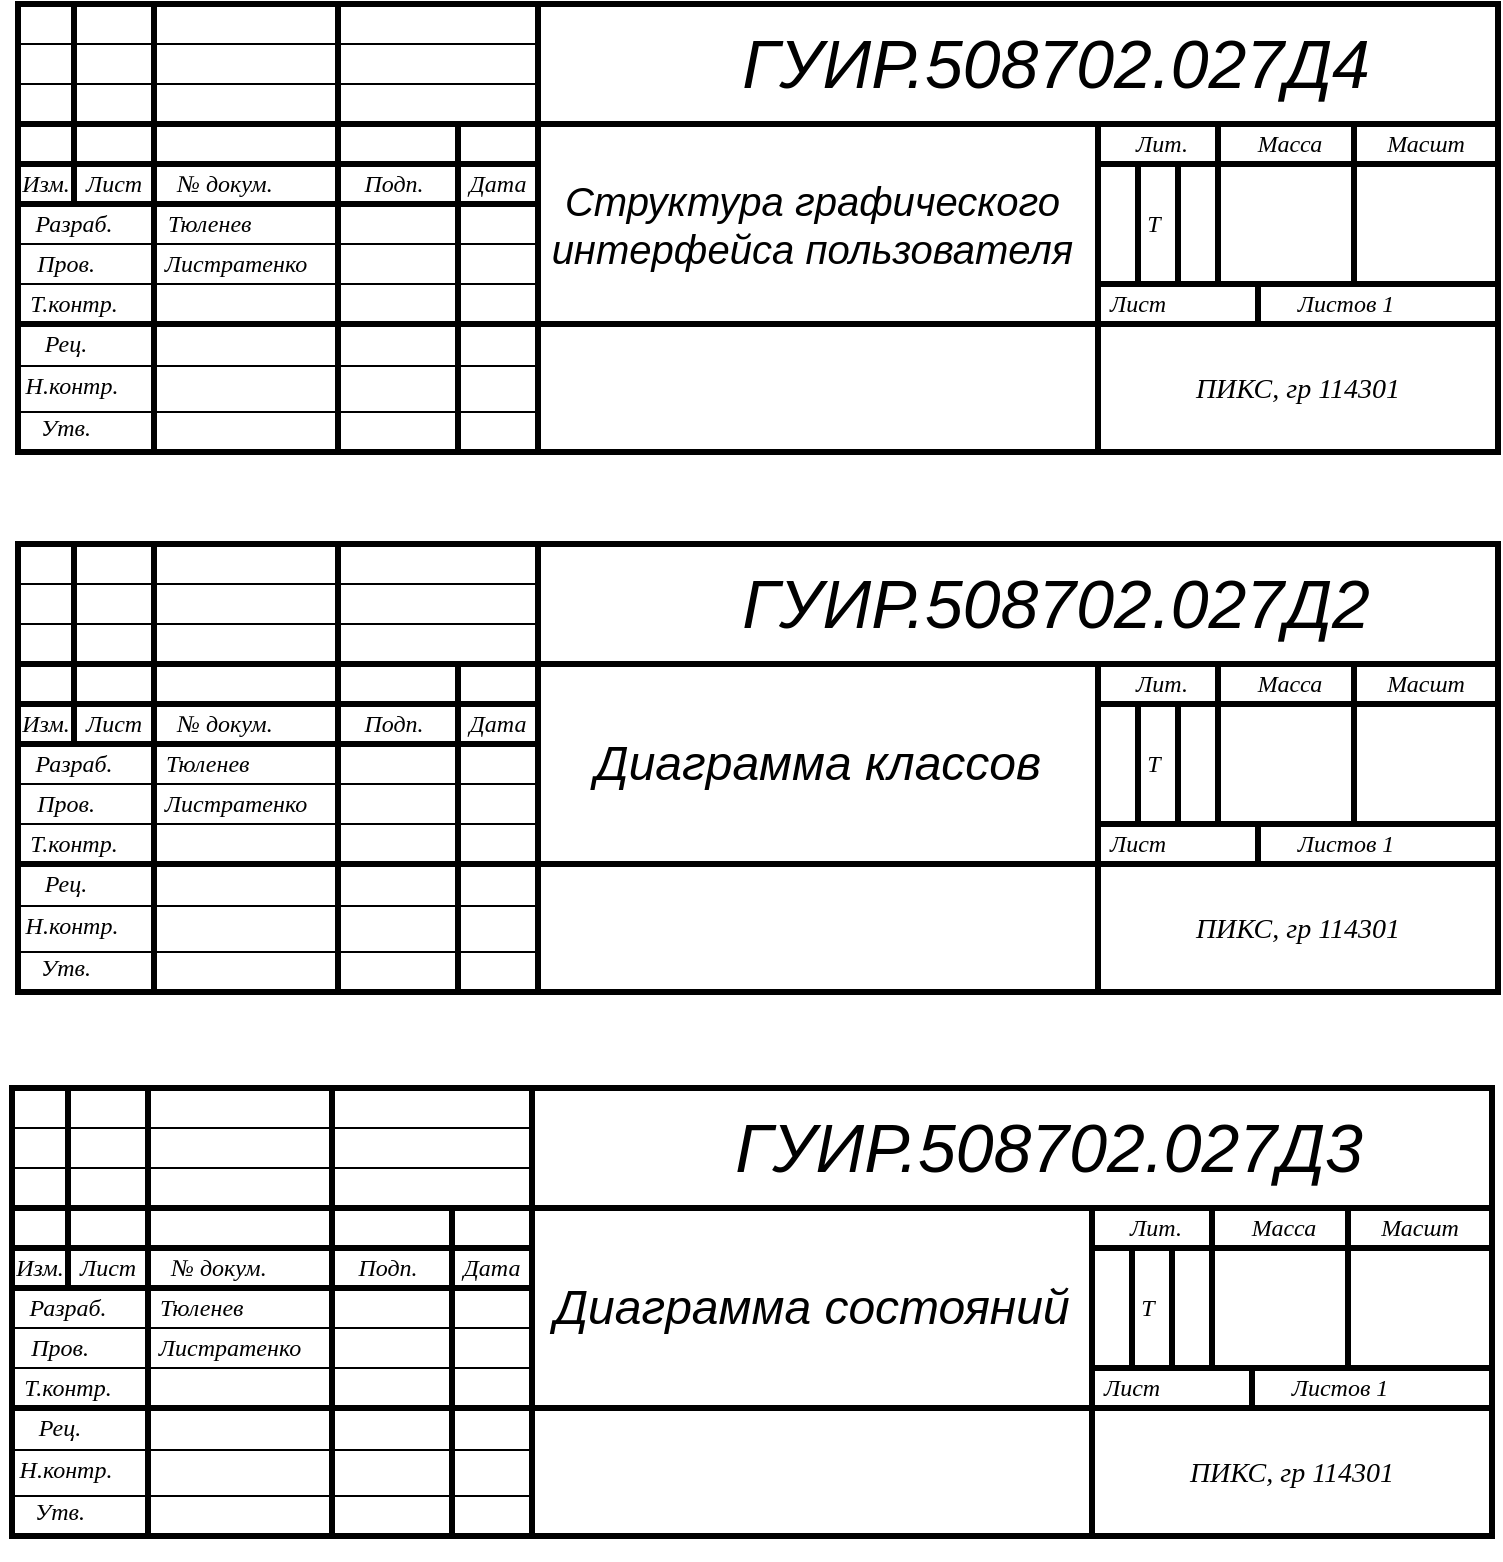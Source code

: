 <mxfile version="20.7.2" type="device"><diagram id="phf7QuYwJGFRxyb4K4Le" name="Страница 1"><mxGraphModel dx="794" dy="-739" grid="1" gridSize="10" guides="1" tooltips="1" connect="1" arrows="1" fold="1" page="1" pageScale="1" pageWidth="827" pageHeight="1169" math="0" shadow="0"><root><mxCell id="0"/><mxCell id="1" parent="0"/><mxCell id="B10R7wMYZM6yxplx04Jd-18" value="" style="rounded=0;whiteSpace=wrap;html=1;fillColor=none;strokeWidth=3;" parent="1" vertex="1"><mxGeometry x="45" y="1842" width="740" height="100" as="geometry"/></mxCell><mxCell id="B10R7wMYZM6yxplx04Jd-20" style="vsdxID=55;fillColor=none;gradientColor=none;shape=stencil(nZBJDoAgDEVP0z3SIzjcw0SURgSDON1eSBcOCxPd/d++tukHzCddjwqkmIJ3vVqpCRqwACnJauUpRAVYAuat86rzbrYN+7FOZFKDW9KGjecyIdKMFPvdVwwbsi/wC/oT/HT+AUdxftmSMRzStf9MJZY4USwP);strokeColor=#000000;strokeWidth=3;labelBackgroundColor=#ffffff;rounded=0;html=1;whiteSpace=wrap;" parent="1" vertex="1"><mxGeometry x="45" y="1782" width="740" height="224" as="geometry"/></mxCell><mxCell id="B10R7wMYZM6yxplx04Jd-10" value="&lt;div style=&quot;&quot;&gt;&lt;i style=&quot;background-color: initial; border-color: var(--border-color); font-family: &amp;quot;GOST2304 Type A&amp;quot;;&quot;&gt;&lt;span style=&quot;white-space: pre;&quot;&gt;&#9;&lt;/span&gt;&lt;span style=&quot;white-space: pre;&quot;&gt;&#9;&lt;/span&gt;&lt;span style=&quot;white-space: pre;&quot;&gt;&#9;&lt;/span&gt;Тюленев&lt;/i&gt;&lt;/div&gt;" style="rounded=0;whiteSpace=wrap;html=1;fillColor=none;strokeWidth=1;align=left;" parent="1" vertex="1"><mxGeometry x="45" y="1882" width="260" height="20" as="geometry"/></mxCell><mxCell id="B10R7wMYZM6yxplx04Jd-65" value="" style="rounded=0;whiteSpace=wrap;html=1;fillColor=none;strokeWidth=3;" parent="1" vertex="1"><mxGeometry x="48" y="1570" width="740" height="100" as="geometry"/></mxCell><mxCell id="B10R7wMYZM6yxplx04Jd-67" style="vsdxID=55;fillColor=none;gradientColor=none;shape=stencil(nZBJDoAgDEVP0z3SIzjcw0SURgSDON1eSBcOCxPd/d++tukHzCddjwqkmIJ3vVqpCRqwACnJauUpRAVYAuat86rzbrYN+7FOZFKDW9KGjecyIdKMFPvdVwwbsi/wC/oT/HT+AUdxftmSMRzStf9MJZY4USwP);strokeColor=#000000;strokeWidth=3;labelBackgroundColor=#ffffff;rounded=0;html=1;whiteSpace=wrap;" parent="1" vertex="1"><mxGeometry x="48" y="1510" width="740" height="224" as="geometry"/></mxCell><mxCell id="B10R7wMYZM6yxplx04Jd-57" value="&lt;font face=&quot;GOST2304 Type A&quot;&gt;&lt;i&gt;&lt;span style=&quot;white-space: pre;&quot;&gt;&#9;&lt;/span&gt;&lt;span style=&quot;white-space: pre;&quot;&gt;&#9;&lt;/span&gt;&lt;span style=&quot;white-space: pre;&quot;&gt;&#9;&lt;/span&gt;Тюленев&lt;/i&gt;&lt;/font&gt;" style="rounded=0;whiteSpace=wrap;html=1;fillColor=none;strokeWidth=1;align=left;" parent="1" vertex="1"><mxGeometry x="48" y="1610" width="260" height="20" as="geometry"/></mxCell><mxCell id="B10R7wMYZM6yxplx04Jd-112" value="" style="rounded=0;whiteSpace=wrap;html=1;fillColor=none;strokeWidth=3;" parent="1" vertex="1"><mxGeometry x="48" y="1300" width="740" height="100" as="geometry"/></mxCell><mxCell id="B10R7wMYZM6yxplx04Jd-114" style="vsdxID=55;fillColor=none;gradientColor=none;shape=stencil(nZBJDoAgDEVP0z3SIzjcw0SURgSDON1eSBcOCxPd/d++tukHzCddjwqkmIJ3vVqpCRqwACnJauUpRAVYAuat86rzbrYN+7FOZFKDW9KGjecyIdKMFPvdVwwbsi/wC/oT/HT+AUdxftmSMRzStf9MJZY4USwP);strokeColor=#000000;strokeWidth=3;labelBackgroundColor=#ffffff;rounded=0;html=1;whiteSpace=wrap;" parent="1" vertex="1"><mxGeometry x="48" y="1240" width="740" height="224" as="geometry"/></mxCell><mxCell id="B10R7wMYZM6yxplx04Jd-104" value="&lt;div style=&quot;&quot;&gt;&lt;i style=&quot;font-family: &amp;quot;GOST2304 Type A&amp;quot;; background-color: initial;&quot;&gt;&lt;span style=&quot;white-space: pre;&quot;&gt;&#9;&lt;/span&gt;&lt;span style=&quot;white-space: pre;&quot;&gt;&#9;&lt;/span&gt;&lt;span style=&quot;white-space: pre;&quot;&gt;&#9;&lt;/span&gt;Тюленев&lt;/i&gt;&lt;/div&gt;" style="rounded=0;whiteSpace=wrap;html=1;fillColor=none;strokeWidth=1;align=left;" parent="1" vertex="1"><mxGeometry x="49" y="1340" width="260" height="20" as="geometry"/></mxCell><mxCell id="B10R7wMYZM6yxplx04Jd-1" value="" style="rounded=0;whiteSpace=wrap;html=1;fillColor=none;strokeWidth=3;" parent="1" vertex="1"><mxGeometry x="605" y="1862" width="20" height="60" as="geometry"/></mxCell><mxCell id="B10R7wMYZM6yxplx04Jd-2" value="" style="rounded=0;whiteSpace=wrap;html=1;fillColor=none;strokeWidth=3;" parent="1" vertex="1"><mxGeometry x="713" y="1842" width="72" height="80" as="geometry"/></mxCell><mxCell id="B10R7wMYZM6yxplx04Jd-3" value="" style="rounded=0;whiteSpace=wrap;html=1;fillColor=none;strokeWidth=3;" parent="1" vertex="1"><mxGeometry x="585" y="1842" width="200" height="100" as="geometry"/></mxCell><mxCell id="B10R7wMYZM6yxplx04Jd-4" value="" style="rounded=0;whiteSpace=wrap;html=1;fillColor=none;strokeWidth=3;" parent="1" vertex="1"><mxGeometry x="645" y="1842" width="68" height="80" as="geometry"/></mxCell><mxCell id="B10R7wMYZM6yxplx04Jd-5" value="" style="rounded=0;whiteSpace=wrap;html=1;fillColor=none;strokeWidth=3;" parent="1" vertex="1"><mxGeometry x="585" y="1842" width="60" height="80" as="geometry"/></mxCell><mxCell id="B10R7wMYZM6yxplx04Jd-6" value="" style="rounded=0;whiteSpace=wrap;html=1;fillColor=none;strokeWidth=3;" parent="1" vertex="1"><mxGeometry x="585" y="1842" width="200" height="20" as="geometry"/></mxCell><mxCell id="B10R7wMYZM6yxplx04Jd-7" value="" style="rounded=0;whiteSpace=wrap;html=1;fillColor=none;strokeWidth=1;" parent="1" vertex="1"><mxGeometry x="45" y="1963" width="260" height="23" as="geometry"/></mxCell><mxCell id="B10R7wMYZM6yxplx04Jd-8" value="" style="rounded=0;whiteSpace=wrap;html=1;fillColor=none;strokeWidth=1;" parent="1" vertex="1"><mxGeometry x="45" y="1942" width="260" height="21" as="geometry"/></mxCell><mxCell id="B10R7wMYZM6yxplx04Jd-9" value="&lt;font face=&quot;GOST2304 Type A&quot;&gt;&lt;i&gt;Листратенко&amp;nbsp; &amp;nbsp; &amp;nbsp; &amp;nbsp; &amp;nbsp; &amp;nbsp; &amp;nbsp;&amp;nbsp;&lt;/i&gt;&lt;/font&gt;" style="rounded=0;whiteSpace=wrap;html=1;fillColor=none;strokeWidth=1;" parent="1" vertex="1"><mxGeometry x="45" y="1902" width="260" height="20" as="geometry"/></mxCell><mxCell id="B10R7wMYZM6yxplx04Jd-11" value="" style="rounded=0;whiteSpace=wrap;html=1;fillColor=none;strokeWidth=3;" parent="1" vertex="1"><mxGeometry x="205" y="1782" width="100" height="100" as="geometry"/></mxCell><mxCell id="B10R7wMYZM6yxplx04Jd-12" value="" style="rounded=0;whiteSpace=wrap;html=1;fillColor=none;strokeWidth=3;" parent="1" vertex="1"><mxGeometry x="205" y="1842" width="60" height="164" as="geometry"/></mxCell><mxCell id="B10R7wMYZM6yxplx04Jd-13" value="" style="rounded=0;whiteSpace=wrap;html=1;fillColor=none;strokeWidth=3;" parent="1" vertex="1"><mxGeometry x="45" y="1782" width="68" height="100" as="geometry"/></mxCell><mxCell id="B10R7wMYZM6yxplx04Jd-14" value="" style="rounded=0;whiteSpace=wrap;html=1;fillColor=none;strokeWidth=3;" parent="1" vertex="1"><mxGeometry x="45" y="1862" width="260" height="20" as="geometry"/></mxCell><mxCell id="B10R7wMYZM6yxplx04Jd-15" value="" style="rounded=0;whiteSpace=wrap;html=1;fillColor=none;strokeWidth=3;" parent="1" vertex="1"><mxGeometry x="113" y="1782" width="92" height="100" as="geometry"/></mxCell><mxCell id="B10R7wMYZM6yxplx04Jd-16" value="" style="rounded=0;whiteSpace=wrap;html=1;fillColor=none;strokeWidth=3;" parent="1" vertex="1"><mxGeometry x="45" y="1842" width="68" height="164" as="geometry"/></mxCell><mxCell id="B10R7wMYZM6yxplx04Jd-17" value="" style="rounded=0;whiteSpace=wrap;html=1;fillColor=none;strokeWidth=3;" parent="1" vertex="1"><mxGeometry x="45" y="1782" width="28" height="100" as="geometry"/></mxCell><mxCell id="B10R7wMYZM6yxplx04Jd-19" value="&lt;font size=&quot;1&quot; style=&quot;&quot;&gt;&lt;i style=&quot;font-size: 24px;&quot;&gt;Диаграмма состояний&lt;/i&gt;&lt;/font&gt;" style="rounded=0;whiteSpace=wrap;html=1;fillColor=none;strokeWidth=3;" parent="1" vertex="1"><mxGeometry x="305" y="1842" width="280" height="100" as="geometry"/></mxCell><mxCell id="B10R7wMYZM6yxplx04Jd-21" value="&lt;font face=&quot;GOST2304 Type A&quot;&gt;Утв.&lt;/font&gt;" style="text;html=1;strokeColor=none;fillColor=none;align=center;verticalAlign=middle;whiteSpace=wrap;rounded=0;fontStyle=2;fontFamily=Verdana;" parent="1" vertex="1"><mxGeometry x="49" y="1970" width="40" height="48" as="geometry"/></mxCell><mxCell id="B10R7wMYZM6yxplx04Jd-22" value="&lt;font face=&quot;GOST2304 Type A&quot;&gt;Н.контр.&lt;/font&gt;" style="text;html=1;strokeColor=none;fillColor=none;align=center;verticalAlign=middle;whiteSpace=wrap;rounded=0;fontFamily=Verdana;fontStyle=2" parent="1" vertex="1"><mxGeometry x="52" y="1963" width="40" height="20" as="geometry"/></mxCell><mxCell id="B10R7wMYZM6yxplx04Jd-23" value="&lt;font face=&quot;GOST2304 Type A&quot;&gt;Пров.&lt;/font&gt;" style="text;html=1;strokeColor=none;fillColor=none;align=center;verticalAlign=middle;whiteSpace=wrap;rounded=0;fontFamily=Verdana;fontStyle=2" parent="1" vertex="1"><mxGeometry x="49" y="1902" width="40" height="20" as="geometry"/></mxCell><mxCell id="B10R7wMYZM6yxplx04Jd-24" value="&lt;font face=&quot;GOST2304 Type A&quot;&gt;Разраб.&lt;/font&gt;" style="text;html=1;strokeColor=none;fillColor=none;align=center;verticalAlign=middle;whiteSpace=wrap;rounded=0;fontFamily=Verdana;fontStyle=2" parent="1" vertex="1"><mxGeometry x="53" y="1882" width="40" height="20" as="geometry"/></mxCell><mxCell id="B10R7wMYZM6yxplx04Jd-25" value="&lt;font face=&quot;GOST2304 Type A&quot;&gt;Т.контр.&lt;/font&gt;" style="text;html=1;strokeColor=none;fillColor=none;align=center;verticalAlign=middle;whiteSpace=wrap;rounded=0;fontFamily=Verdana;fontStyle=2" parent="1" vertex="1"><mxGeometry x="53" y="1922" width="40" height="20" as="geometry"/></mxCell><mxCell id="B10R7wMYZM6yxplx04Jd-26" value="&lt;font face=&quot;GOST2304 Type A&quot;&gt;Подп.&lt;/font&gt;" style="text;html=1;strokeColor=none;fillColor=none;align=center;verticalAlign=middle;whiteSpace=wrap;rounded=0;fontFamily=Verdana;fontStyle=2" parent="1" vertex="1"><mxGeometry x="213" y="1862" width="40" height="20" as="geometry"/></mxCell><mxCell id="B10R7wMYZM6yxplx04Jd-27" value="&lt;font face=&quot;GOST2304 Type A&quot;&gt;Дата&lt;/font&gt;" style="text;html=1;strokeColor=none;fillColor=none;align=center;verticalAlign=middle;whiteSpace=wrap;rounded=0;fontFamily=Verdana;fontStyle=2" parent="1" vertex="1"><mxGeometry x="265" y="1862" width="40" height="20" as="geometry"/></mxCell><mxCell id="B10R7wMYZM6yxplx04Jd-28" value="&lt;font face=&quot;GOST2304 Type A&quot;&gt;Лит.&lt;/font&gt;" style="text;html=1;strokeColor=none;fillColor=none;align=center;verticalAlign=middle;whiteSpace=wrap;rounded=0;fontFamily=Verdana;fontStyle=2" parent="1" vertex="1"><mxGeometry x="597" y="1842" width="40" height="20" as="geometry"/></mxCell><mxCell id="B10R7wMYZM6yxplx04Jd-29" value="&lt;font face=&quot;GOST2304 Type A&quot;&gt;Масса&lt;/font&gt;" style="text;html=1;strokeColor=none;fillColor=none;align=center;verticalAlign=middle;whiteSpace=wrap;rounded=0;fontFamily=Verdana;fontStyle=2" parent="1" vertex="1"><mxGeometry x="661" y="1842" width="40" height="20" as="geometry"/></mxCell><mxCell id="B10R7wMYZM6yxplx04Jd-30" value="&lt;font face=&quot;GOST2304 Type A&quot;&gt;Масшт&lt;/font&gt;" style="text;html=1;strokeColor=none;fillColor=none;align=center;verticalAlign=middle;whiteSpace=wrap;rounded=0;fontFamily=Verdana;fontStyle=2" parent="1" vertex="1"><mxGeometry x="729" y="1842" width="40" height="20" as="geometry"/></mxCell><mxCell id="B10R7wMYZM6yxplx04Jd-31" value="&lt;font face=&quot;Helvetica&quot; style=&quot;font-size: 34px;&quot;&gt;ГУИР.508702.027Д3&lt;/font&gt;" style="text;html=1;strokeColor=none;fillColor=none;align=center;verticalAlign=middle;whiteSpace=wrap;rounded=0;fontFamily=Verdana;fontStyle=2" parent="1" vertex="1"><mxGeometry x="500" y="1802" width="127" height="20" as="geometry"/></mxCell><mxCell id="B10R7wMYZM6yxplx04Jd-32" style="edgeStyle=orthogonalEdgeStyle;rounded=0;orthogonalLoop=1;jettySize=auto;html=1;exitX=0.5;exitY=1;exitDx=0;exitDy=0;" parent="1" source="B10R7wMYZM6yxplx04Jd-19" target="B10R7wMYZM6yxplx04Jd-19" edge="1"><mxGeometry relative="1" as="geometry"/></mxCell><mxCell id="B10R7wMYZM6yxplx04Jd-33" value="&lt;font face=&quot;GOST2304 Type A&quot;&gt;Рец.&lt;/font&gt;" style="text;html=1;strokeColor=none;fillColor=none;align=center;verticalAlign=middle;whiteSpace=wrap;rounded=0;fontFamily=Verdana;fontStyle=2" parent="1" vertex="1"><mxGeometry x="49" y="1942" width="40" height="20" as="geometry"/></mxCell><mxCell id="B10R7wMYZM6yxplx04Jd-34" value="&lt;font face=&quot;GOST2304 Type A&quot;&gt;Изм.&lt;/font&gt;" style="text;html=1;strokeColor=none;fillColor=none;align=center;verticalAlign=middle;whiteSpace=wrap;rounded=0;fontFamily=Verdana;fontStyle=2" parent="1" vertex="1"><mxGeometry x="39" y="1862" width="40" height="20" as="geometry"/></mxCell><mxCell id="B10R7wMYZM6yxplx04Jd-35" value="&lt;font face=&quot;GOST2304 Type A&quot;&gt;Лист&lt;/font&gt;" style="text;html=1;strokeColor=none;fillColor=none;align=center;verticalAlign=middle;whiteSpace=wrap;rounded=0;fontFamily=Verdana;fontStyle=2" parent="1" vertex="1"><mxGeometry x="73" y="1862" width="40" height="20" as="geometry"/></mxCell><mxCell id="B10R7wMYZM6yxplx04Jd-36" value="&lt;font face=&quot;GOST2304 Type A&quot;&gt;№ докум.&lt;/font&gt;" style="text;html=1;strokeColor=none;fillColor=none;align=center;verticalAlign=middle;whiteSpace=wrap;rounded=0;fontFamily=Verdana;fontStyle=2" parent="1" vertex="1"><mxGeometry x="113" y="1862" width="71" height="20" as="geometry"/></mxCell><mxCell id="B10R7wMYZM6yxplx04Jd-37" value="&lt;font face=&quot;GOST2304 Type A&quot;&gt;Т&lt;/font&gt;" style="text;html=1;strokeColor=none;fillColor=none;align=center;verticalAlign=middle;whiteSpace=wrap;rounded=0;fontFamily=Verdana;fontStyle=2" parent="1" vertex="1"><mxGeometry x="593" y="1882" width="40" height="20" as="geometry"/></mxCell><mxCell id="B10R7wMYZM6yxplx04Jd-38" value="&lt;i&gt;&lt;font style=&quot;font-size: 14px&quot;&gt;&lt;font face=&quot;GOST2304 Type A&quot;&gt;ПИКС, гр 114301&lt;/font&gt;&lt;br&gt;&lt;/font&gt;&lt;/i&gt;" style="rounded=0;whiteSpace=wrap;html=1;fillColor=none;strokeWidth=3;" parent="1" vertex="1"><mxGeometry x="585" y="1942" width="200" height="64" as="geometry"/></mxCell><mxCell id="B10R7wMYZM6yxplx04Jd-39" value="" style="rounded=0;whiteSpace=wrap;html=1;fillColor=none;strokeWidth=3;" parent="1" vertex="1"><mxGeometry x="305" y="1942" width="280" height="64" as="geometry"/></mxCell><mxCell id="B10R7wMYZM6yxplx04Jd-40" value="" style="rounded=0;whiteSpace=wrap;html=1;fillColor=none;strokeWidth=3;" parent="1" vertex="1"><mxGeometry x="665" y="1922" width="120" height="20" as="geometry"/></mxCell><mxCell id="B10R7wMYZM6yxplx04Jd-41" value="" style="rounded=0;whiteSpace=wrap;html=1;fillColor=none;strokeWidth=3;" parent="1" vertex="1"><mxGeometry x="585" y="1862" width="20" height="60" as="geometry"/></mxCell><mxCell id="B10R7wMYZM6yxplx04Jd-42" value="" style="rounded=0;whiteSpace=wrap;html=1;fillColor=none;strokeWidth=3;" parent="1" vertex="1"><mxGeometry x="625" y="1862" width="20" height="60" as="geometry"/></mxCell><mxCell id="B10R7wMYZM6yxplx04Jd-43" value="" style="rounded=0;whiteSpace=wrap;html=1;fillColor=none;strokeWidth=3;" parent="1" vertex="1"><mxGeometry x="45" y="1842" width="260" height="20" as="geometry"/></mxCell><mxCell id="B10R7wMYZM6yxplx04Jd-44" value="" style="rounded=0;whiteSpace=wrap;html=1;fillColor=none;strokeWidth=1;" parent="1" vertex="1"><mxGeometry x="45" y="1822" width="260" height="20" as="geometry"/></mxCell><mxCell id="B10R7wMYZM6yxplx04Jd-45" value="" style="rounded=0;whiteSpace=wrap;html=1;fillColor=none;strokeWidth=1;" parent="1" vertex="1"><mxGeometry x="45" y="1802" width="260" height="20" as="geometry"/></mxCell><mxCell id="B10R7wMYZM6yxplx04Jd-46" value="&lt;font face=&quot;GOST2304 Type A&quot;&gt;Лист&lt;/font&gt;" style="text;html=1;strokeColor=none;fillColor=none;align=center;verticalAlign=middle;whiteSpace=wrap;rounded=0;fontFamily=Verdana;fontStyle=2" parent="1" vertex="1"><mxGeometry x="585" y="1922" width="40" height="20" as="geometry"/></mxCell><mxCell id="B10R7wMYZM6yxplx04Jd-47" value="&lt;font face=&quot;GOST2304 Type A&quot;&gt;Листов 1&lt;/font&gt;" style="text;html=1;strokeColor=none;fillColor=none;align=center;verticalAlign=middle;whiteSpace=wrap;rounded=0;fontFamily=Verdana;fontStyle=2" parent="1" vertex="1"><mxGeometry x="669" y="1922" width="80" height="20" as="geometry"/></mxCell><mxCell id="B10R7wMYZM6yxplx04Jd-48" value="" style="rounded=0;whiteSpace=wrap;html=1;fillColor=none;strokeWidth=3;" parent="1" vertex="1"><mxGeometry x="608" y="1590" width="20" height="60" as="geometry"/></mxCell><mxCell id="B10R7wMYZM6yxplx04Jd-49" value="" style="rounded=0;whiteSpace=wrap;html=1;fillColor=none;strokeWidth=3;" parent="1" vertex="1"><mxGeometry x="716" y="1570" width="72" height="80" as="geometry"/></mxCell><mxCell id="B10R7wMYZM6yxplx04Jd-50" value="" style="rounded=0;whiteSpace=wrap;html=1;fillColor=none;strokeWidth=3;" parent="1" vertex="1"><mxGeometry x="588" y="1570" width="200" height="100" as="geometry"/></mxCell><mxCell id="B10R7wMYZM6yxplx04Jd-51" value="" style="rounded=0;whiteSpace=wrap;html=1;fillColor=none;strokeWidth=3;" parent="1" vertex="1"><mxGeometry x="648" y="1570" width="68" height="80" as="geometry"/></mxCell><mxCell id="B10R7wMYZM6yxplx04Jd-52" value="" style="rounded=0;whiteSpace=wrap;html=1;fillColor=none;strokeWidth=3;" parent="1" vertex="1"><mxGeometry x="588" y="1570" width="60" height="80" as="geometry"/></mxCell><mxCell id="B10R7wMYZM6yxplx04Jd-53" value="" style="rounded=0;whiteSpace=wrap;html=1;fillColor=none;strokeWidth=3;" parent="1" vertex="1"><mxGeometry x="588" y="1570" width="200" height="20" as="geometry"/></mxCell><mxCell id="B10R7wMYZM6yxplx04Jd-54" value="" style="rounded=0;whiteSpace=wrap;html=1;fillColor=none;strokeWidth=1;" parent="1" vertex="1"><mxGeometry x="48" y="1691" width="260" height="23" as="geometry"/></mxCell><mxCell id="B10R7wMYZM6yxplx04Jd-55" value="" style="rounded=0;whiteSpace=wrap;html=1;fillColor=none;strokeWidth=1;" parent="1" vertex="1"><mxGeometry x="48" y="1670" width="260" height="21" as="geometry"/></mxCell><mxCell id="B10R7wMYZM6yxplx04Jd-56" value="&lt;font face=&quot;GOST2304 Type A&quot;&gt;&lt;i&gt;Листратенко&amp;nbsp; &amp;nbsp; &amp;nbsp; &amp;nbsp; &amp;nbsp; &amp;nbsp; &amp;nbsp;&amp;nbsp;&lt;/i&gt;&lt;/font&gt;" style="rounded=0;whiteSpace=wrap;html=1;fillColor=none;strokeWidth=1;" parent="1" vertex="1"><mxGeometry x="48" y="1630" width="260" height="20" as="geometry"/></mxCell><mxCell id="B10R7wMYZM6yxplx04Jd-58" value="" style="rounded=0;whiteSpace=wrap;html=1;fillColor=none;strokeWidth=3;" parent="1" vertex="1"><mxGeometry x="208" y="1510" width="100" height="100" as="geometry"/></mxCell><mxCell id="B10R7wMYZM6yxplx04Jd-59" value="" style="rounded=0;whiteSpace=wrap;html=1;fillColor=none;strokeWidth=3;" parent="1" vertex="1"><mxGeometry x="208" y="1570" width="60" height="164" as="geometry"/></mxCell><mxCell id="B10R7wMYZM6yxplx04Jd-60" value="" style="rounded=0;whiteSpace=wrap;html=1;fillColor=none;strokeWidth=3;" parent="1" vertex="1"><mxGeometry x="48" y="1510" width="68" height="100" as="geometry"/></mxCell><mxCell id="B10R7wMYZM6yxplx04Jd-61" value="" style="rounded=0;whiteSpace=wrap;html=1;fillColor=none;strokeWidth=3;" parent="1" vertex="1"><mxGeometry x="48" y="1590" width="260" height="20" as="geometry"/></mxCell><mxCell id="B10R7wMYZM6yxplx04Jd-62" value="" style="rounded=0;whiteSpace=wrap;html=1;fillColor=none;strokeWidth=3;" parent="1" vertex="1"><mxGeometry x="116" y="1510" width="92" height="100" as="geometry"/></mxCell><mxCell id="B10R7wMYZM6yxplx04Jd-63" value="" style="rounded=0;whiteSpace=wrap;html=1;fillColor=none;strokeWidth=3;" parent="1" vertex="1"><mxGeometry x="48" y="1570" width="68" height="164" as="geometry"/></mxCell><mxCell id="B10R7wMYZM6yxplx04Jd-64" value="" style="rounded=0;whiteSpace=wrap;html=1;fillColor=none;strokeWidth=3;" parent="1" vertex="1"><mxGeometry x="48" y="1510" width="28" height="100" as="geometry"/></mxCell><mxCell id="B10R7wMYZM6yxplx04Jd-66" value="&lt;font size=&quot;1&quot; style=&quot;&quot;&gt;&lt;i style=&quot;font-size: 24px;&quot;&gt;Диаграмма классов&lt;/i&gt;&lt;/font&gt;" style="rounded=0;whiteSpace=wrap;html=1;fillColor=none;strokeWidth=3;" parent="1" vertex="1"><mxGeometry x="308" y="1570" width="280" height="100" as="geometry"/></mxCell><mxCell id="B10R7wMYZM6yxplx04Jd-68" value="&lt;font face=&quot;GOST2304 Type A&quot;&gt;Утв.&lt;/font&gt;" style="text;html=1;strokeColor=none;fillColor=none;align=center;verticalAlign=middle;whiteSpace=wrap;rounded=0;fontStyle=2;fontFamily=Verdana;" parent="1" vertex="1"><mxGeometry x="52" y="1698" width="40" height="48" as="geometry"/></mxCell><mxCell id="B10R7wMYZM6yxplx04Jd-69" value="&lt;font face=&quot;GOST2304 Type A&quot;&gt;Н.контр.&lt;/font&gt;" style="text;html=1;strokeColor=none;fillColor=none;align=center;verticalAlign=middle;whiteSpace=wrap;rounded=0;fontFamily=Verdana;fontStyle=2" parent="1" vertex="1"><mxGeometry x="55" y="1691" width="40" height="20" as="geometry"/></mxCell><mxCell id="B10R7wMYZM6yxplx04Jd-70" value="&lt;font face=&quot;GOST2304 Type A&quot;&gt;Пров.&lt;/font&gt;" style="text;html=1;strokeColor=none;fillColor=none;align=center;verticalAlign=middle;whiteSpace=wrap;rounded=0;fontFamily=Verdana;fontStyle=2" parent="1" vertex="1"><mxGeometry x="52" y="1630" width="40" height="20" as="geometry"/></mxCell><mxCell id="B10R7wMYZM6yxplx04Jd-71" value="&lt;font face=&quot;GOST2304 Type A&quot;&gt;Разраб.&lt;/font&gt;" style="text;html=1;strokeColor=none;fillColor=none;align=center;verticalAlign=middle;whiteSpace=wrap;rounded=0;fontFamily=Verdana;fontStyle=2" parent="1" vertex="1"><mxGeometry x="56" y="1610" width="40" height="20" as="geometry"/></mxCell><mxCell id="B10R7wMYZM6yxplx04Jd-72" value="&lt;font face=&quot;GOST2304 Type A&quot;&gt;Т.контр.&lt;/font&gt;" style="text;html=1;strokeColor=none;fillColor=none;align=center;verticalAlign=middle;whiteSpace=wrap;rounded=0;fontFamily=Verdana;fontStyle=2" parent="1" vertex="1"><mxGeometry x="56" y="1650" width="40" height="20" as="geometry"/></mxCell><mxCell id="B10R7wMYZM6yxplx04Jd-73" value="&lt;font face=&quot;GOST2304 Type A&quot;&gt;Подп.&lt;/font&gt;" style="text;html=1;strokeColor=none;fillColor=none;align=center;verticalAlign=middle;whiteSpace=wrap;rounded=0;fontFamily=Verdana;fontStyle=2" parent="1" vertex="1"><mxGeometry x="216" y="1590" width="40" height="20" as="geometry"/></mxCell><mxCell id="B10R7wMYZM6yxplx04Jd-74" value="&lt;font face=&quot;GOST2304 Type A&quot;&gt;Дата&lt;/font&gt;" style="text;html=1;strokeColor=none;fillColor=none;align=center;verticalAlign=middle;whiteSpace=wrap;rounded=0;fontFamily=Verdana;fontStyle=2" parent="1" vertex="1"><mxGeometry x="268" y="1590" width="40" height="20" as="geometry"/></mxCell><mxCell id="B10R7wMYZM6yxplx04Jd-75" value="&lt;font face=&quot;GOST2304 Type A&quot;&gt;Лит.&lt;/font&gt;" style="text;html=1;strokeColor=none;fillColor=none;align=center;verticalAlign=middle;whiteSpace=wrap;rounded=0;fontFamily=Verdana;fontStyle=2" parent="1" vertex="1"><mxGeometry x="600" y="1570" width="40" height="20" as="geometry"/></mxCell><mxCell id="B10R7wMYZM6yxplx04Jd-76" value="&lt;font face=&quot;GOST2304 Type A&quot;&gt;Масса&lt;/font&gt;" style="text;html=1;strokeColor=none;fillColor=none;align=center;verticalAlign=middle;whiteSpace=wrap;rounded=0;fontFamily=Verdana;fontStyle=2" parent="1" vertex="1"><mxGeometry x="664" y="1570" width="40" height="20" as="geometry"/></mxCell><mxCell id="B10R7wMYZM6yxplx04Jd-77" value="&lt;font face=&quot;GOST2304 Type A&quot;&gt;Масшт&lt;/font&gt;" style="text;html=1;strokeColor=none;fillColor=none;align=center;verticalAlign=middle;whiteSpace=wrap;rounded=0;fontFamily=Verdana;fontStyle=2" parent="1" vertex="1"><mxGeometry x="732" y="1570" width="40" height="20" as="geometry"/></mxCell><mxCell id="B10R7wMYZM6yxplx04Jd-78" value="&lt;font face=&quot;Helvetica&quot;&gt;&lt;font style=&quot;font-size: 34px;&quot;&gt;ГУИР.&lt;/font&gt;&lt;span style=&quot;border-color: var(--border-color); font-size: 34px;&quot;&gt;508702&lt;/span&gt;&lt;font style=&quot;font-size: 34px;&quot;&gt;.027Д2&lt;/font&gt;&lt;/font&gt;" style="text;html=1;strokeColor=none;fillColor=none;align=center;verticalAlign=middle;whiteSpace=wrap;rounded=0;fontFamily=Verdana;fontStyle=2" parent="1" vertex="1"><mxGeometry x="504" y="1530" width="126" height="20" as="geometry"/></mxCell><mxCell id="B10R7wMYZM6yxplx04Jd-79" style="edgeStyle=orthogonalEdgeStyle;rounded=0;orthogonalLoop=1;jettySize=auto;html=1;exitX=0.5;exitY=1;exitDx=0;exitDy=0;" parent="1" source="B10R7wMYZM6yxplx04Jd-66" target="B10R7wMYZM6yxplx04Jd-66" edge="1"><mxGeometry relative="1" as="geometry"/></mxCell><mxCell id="B10R7wMYZM6yxplx04Jd-80" value="&lt;font face=&quot;GOST2304 Type A&quot;&gt;Рец.&lt;/font&gt;" style="text;html=1;strokeColor=none;fillColor=none;align=center;verticalAlign=middle;whiteSpace=wrap;rounded=0;fontFamily=Verdana;fontStyle=2" parent="1" vertex="1"><mxGeometry x="52" y="1670" width="40" height="20" as="geometry"/></mxCell><mxCell id="B10R7wMYZM6yxplx04Jd-81" value="&lt;font face=&quot;GOST2304 Type A&quot;&gt;Изм.&lt;/font&gt;" style="text;html=1;strokeColor=none;fillColor=none;align=center;verticalAlign=middle;whiteSpace=wrap;rounded=0;fontFamily=Verdana;fontStyle=2" parent="1" vertex="1"><mxGeometry x="42" y="1590" width="40" height="20" as="geometry"/></mxCell><mxCell id="B10R7wMYZM6yxplx04Jd-82" value="&lt;font face=&quot;GOST2304 Type A&quot;&gt;Лист&lt;/font&gt;" style="text;html=1;strokeColor=none;fillColor=none;align=center;verticalAlign=middle;whiteSpace=wrap;rounded=0;fontFamily=Verdana;fontStyle=2" parent="1" vertex="1"><mxGeometry x="76" y="1590" width="40" height="20" as="geometry"/></mxCell><mxCell id="B10R7wMYZM6yxplx04Jd-83" value="&lt;font face=&quot;GOST2304 Type A&quot;&gt;№ докум.&lt;/font&gt;" style="text;html=1;strokeColor=none;fillColor=none;align=center;verticalAlign=middle;whiteSpace=wrap;rounded=0;fontFamily=Verdana;fontStyle=2" parent="1" vertex="1"><mxGeometry x="116" y="1590" width="71" height="20" as="geometry"/></mxCell><mxCell id="B10R7wMYZM6yxplx04Jd-84" value="&lt;font face=&quot;GOST2304 Type A&quot;&gt;Т&lt;/font&gt;" style="text;html=1;strokeColor=none;fillColor=none;align=center;verticalAlign=middle;whiteSpace=wrap;rounded=0;fontFamily=Verdana;fontStyle=2" parent="1" vertex="1"><mxGeometry x="596" y="1610" width="40" height="20" as="geometry"/></mxCell><mxCell id="B10R7wMYZM6yxplx04Jd-85" value="&lt;i&gt;&lt;font style=&quot;font-size: 14px&quot;&gt;&lt;font face=&quot;GOST2304 Type A&quot;&gt;ПИКС, гр 114301&lt;/font&gt;&lt;br&gt;&lt;/font&gt;&lt;/i&gt;" style="rounded=0;whiteSpace=wrap;html=1;fillColor=none;strokeWidth=3;" parent="1" vertex="1"><mxGeometry x="588" y="1670" width="200" height="64" as="geometry"/></mxCell><mxCell id="B10R7wMYZM6yxplx04Jd-86" value="" style="rounded=0;whiteSpace=wrap;html=1;fillColor=none;strokeWidth=3;" parent="1" vertex="1"><mxGeometry x="308" y="1670" width="280" height="64" as="geometry"/></mxCell><mxCell id="B10R7wMYZM6yxplx04Jd-87" value="" style="rounded=0;whiteSpace=wrap;html=1;fillColor=none;strokeWidth=3;" parent="1" vertex="1"><mxGeometry x="668" y="1650" width="120" height="20" as="geometry"/></mxCell><mxCell id="B10R7wMYZM6yxplx04Jd-88" value="" style="rounded=0;whiteSpace=wrap;html=1;fillColor=none;strokeWidth=3;" parent="1" vertex="1"><mxGeometry x="588" y="1590" width="20" height="60" as="geometry"/></mxCell><mxCell id="B10R7wMYZM6yxplx04Jd-89" value="" style="rounded=0;whiteSpace=wrap;html=1;fillColor=none;strokeWidth=3;" parent="1" vertex="1"><mxGeometry x="628" y="1590" width="20" height="60" as="geometry"/></mxCell><mxCell id="B10R7wMYZM6yxplx04Jd-90" value="" style="rounded=0;whiteSpace=wrap;html=1;fillColor=none;strokeWidth=3;" parent="1" vertex="1"><mxGeometry x="48" y="1570" width="260" height="20" as="geometry"/></mxCell><mxCell id="B10R7wMYZM6yxplx04Jd-91" value="" style="rounded=0;whiteSpace=wrap;html=1;fillColor=none;strokeWidth=1;" parent="1" vertex="1"><mxGeometry x="48" y="1550" width="260" height="20" as="geometry"/></mxCell><mxCell id="B10R7wMYZM6yxplx04Jd-92" value="" style="rounded=0;whiteSpace=wrap;html=1;fillColor=none;strokeWidth=1;" parent="1" vertex="1"><mxGeometry x="48" y="1530" width="260" height="20" as="geometry"/></mxCell><mxCell id="B10R7wMYZM6yxplx04Jd-93" value="&lt;font face=&quot;GOST2304 Type A&quot;&gt;Лист&lt;/font&gt;" style="text;html=1;strokeColor=none;fillColor=none;align=center;verticalAlign=middle;whiteSpace=wrap;rounded=0;fontFamily=Verdana;fontStyle=2" parent="1" vertex="1"><mxGeometry x="588" y="1650" width="40" height="20" as="geometry"/></mxCell><mxCell id="B10R7wMYZM6yxplx04Jd-94" value="&lt;font face=&quot;GOST2304 Type A&quot;&gt;Листов 1&lt;/font&gt;" style="text;html=1;strokeColor=none;fillColor=none;align=center;verticalAlign=middle;whiteSpace=wrap;rounded=0;fontFamily=Verdana;fontStyle=2" parent="1" vertex="1"><mxGeometry x="672" y="1650" width="80" height="20" as="geometry"/></mxCell><mxCell id="B10R7wMYZM6yxplx04Jd-95" value="" style="rounded=0;whiteSpace=wrap;html=1;fillColor=none;strokeWidth=3;" parent="1" vertex="1"><mxGeometry x="608" y="1320" width="20" height="60" as="geometry"/></mxCell><mxCell id="B10R7wMYZM6yxplx04Jd-96" value="" style="rounded=0;whiteSpace=wrap;html=1;fillColor=none;strokeWidth=3;" parent="1" vertex="1"><mxGeometry x="716" y="1300" width="72" height="80" as="geometry"/></mxCell><mxCell id="B10R7wMYZM6yxplx04Jd-97" value="" style="rounded=0;whiteSpace=wrap;html=1;fillColor=none;strokeWidth=3;" parent="1" vertex="1"><mxGeometry x="588" y="1300" width="200" height="100" as="geometry"/></mxCell><mxCell id="B10R7wMYZM6yxplx04Jd-98" value="" style="rounded=0;whiteSpace=wrap;html=1;fillColor=none;strokeWidth=3;" parent="1" vertex="1"><mxGeometry x="648" y="1300" width="68" height="80" as="geometry"/></mxCell><mxCell id="B10R7wMYZM6yxplx04Jd-99" value="" style="rounded=0;whiteSpace=wrap;html=1;fillColor=none;strokeWidth=3;" parent="1" vertex="1"><mxGeometry x="588" y="1300" width="60" height="80" as="geometry"/></mxCell><mxCell id="B10R7wMYZM6yxplx04Jd-100" value="" style="rounded=0;whiteSpace=wrap;html=1;fillColor=none;strokeWidth=3;" parent="1" vertex="1"><mxGeometry x="588" y="1300" width="200" height="20" as="geometry"/></mxCell><mxCell id="B10R7wMYZM6yxplx04Jd-101" value="" style="rounded=0;whiteSpace=wrap;html=1;fillColor=none;strokeWidth=1;" parent="1" vertex="1"><mxGeometry x="48" y="1421" width="260" height="23" as="geometry"/></mxCell><mxCell id="B10R7wMYZM6yxplx04Jd-102" value="" style="rounded=0;whiteSpace=wrap;html=1;fillColor=none;strokeWidth=1;" parent="1" vertex="1"><mxGeometry x="48" y="1400" width="260" height="21" as="geometry"/></mxCell><mxCell id="B10R7wMYZM6yxplx04Jd-103" value="&lt;font face=&quot;GOST2304 Type A&quot;&gt;&lt;i&gt;Листратенко&amp;nbsp; &amp;nbsp; &amp;nbsp; &amp;nbsp; &amp;nbsp; &amp;nbsp; &amp;nbsp;&amp;nbsp;&lt;/i&gt;&lt;/font&gt;" style="rounded=0;whiteSpace=wrap;html=1;fillColor=none;strokeWidth=1;" parent="1" vertex="1"><mxGeometry x="48" y="1360" width="260" height="20" as="geometry"/></mxCell><mxCell id="B10R7wMYZM6yxplx04Jd-105" value="" style="rounded=0;whiteSpace=wrap;html=1;fillColor=none;strokeWidth=3;" parent="1" vertex="1"><mxGeometry x="208" y="1240" width="100" height="100" as="geometry"/></mxCell><mxCell id="B10R7wMYZM6yxplx04Jd-106" value="" style="rounded=0;whiteSpace=wrap;html=1;fillColor=none;strokeWidth=3;" parent="1" vertex="1"><mxGeometry x="208" y="1300" width="60" height="164" as="geometry"/></mxCell><mxCell id="B10R7wMYZM6yxplx04Jd-107" value="" style="rounded=0;whiteSpace=wrap;html=1;fillColor=none;strokeWidth=3;" parent="1" vertex="1"><mxGeometry x="48" y="1240" width="68" height="100" as="geometry"/></mxCell><mxCell id="B10R7wMYZM6yxplx04Jd-108" value="" style="rounded=0;whiteSpace=wrap;html=1;fillColor=none;strokeWidth=3;" parent="1" vertex="1"><mxGeometry x="48" y="1320" width="260" height="20" as="geometry"/></mxCell><mxCell id="B10R7wMYZM6yxplx04Jd-109" value="" style="rounded=0;whiteSpace=wrap;html=1;fillColor=none;strokeWidth=3;" parent="1" vertex="1"><mxGeometry x="116" y="1240" width="92" height="100" as="geometry"/></mxCell><mxCell id="B10R7wMYZM6yxplx04Jd-110" value="" style="rounded=0;whiteSpace=wrap;html=1;fillColor=none;strokeWidth=3;" parent="1" vertex="1"><mxGeometry x="48" y="1300" width="68" height="164" as="geometry"/></mxCell><mxCell id="B10R7wMYZM6yxplx04Jd-111" value="" style="rounded=0;whiteSpace=wrap;html=1;fillColor=none;strokeWidth=3;" parent="1" vertex="1"><mxGeometry x="48" y="1240" width="28" height="100" as="geometry"/></mxCell><mxCell id="B10R7wMYZM6yxplx04Jd-113" value="&lt;font size=&quot;1&quot; style=&quot;&quot;&gt;&lt;i style=&quot;font-size: 20px;&quot;&gt;Структура графического&amp;nbsp;&lt;br&gt;&lt;/i&gt;&lt;/font&gt;&lt;i style=&quot;border-color: var(--border-color); font-size: 20px;&quot;&gt;интерфейса&amp;nbsp;&lt;/i&gt;&lt;font size=&quot;1&quot; style=&quot;&quot;&gt;&lt;i style=&quot;font-size: 20px;&quot;&gt;пользователя&amp;nbsp;&lt;/i&gt;&lt;/font&gt;" style="rounded=0;whiteSpace=wrap;html=1;fillColor=none;strokeWidth=3;" parent="1" vertex="1"><mxGeometry x="308" y="1300" width="280" height="100" as="geometry"/></mxCell><mxCell id="B10R7wMYZM6yxplx04Jd-115" value="&lt;font face=&quot;GOST2304 Type A&quot;&gt;Утв.&lt;/font&gt;" style="text;html=1;strokeColor=none;fillColor=none;align=center;verticalAlign=middle;whiteSpace=wrap;rounded=0;fontStyle=2;fontFamily=Verdana;" parent="1" vertex="1"><mxGeometry x="52" y="1428" width="40" height="48" as="geometry"/></mxCell><mxCell id="B10R7wMYZM6yxplx04Jd-116" value="&lt;font face=&quot;GOST2304 Type A&quot;&gt;Н.контр.&lt;/font&gt;" style="text;html=1;strokeColor=none;fillColor=none;align=center;verticalAlign=middle;whiteSpace=wrap;rounded=0;fontFamily=Verdana;fontStyle=2" parent="1" vertex="1"><mxGeometry x="55" y="1421" width="40" height="20" as="geometry"/></mxCell><mxCell id="B10R7wMYZM6yxplx04Jd-117" value="&lt;font face=&quot;GOST2304 Type A&quot;&gt;Пров.&lt;/font&gt;" style="text;html=1;strokeColor=none;fillColor=none;align=center;verticalAlign=middle;whiteSpace=wrap;rounded=0;fontFamily=Verdana;fontStyle=2" parent="1" vertex="1"><mxGeometry x="52" y="1360" width="40" height="20" as="geometry"/></mxCell><mxCell id="B10R7wMYZM6yxplx04Jd-118" value="&lt;font face=&quot;GOST2304 Type A&quot;&gt;Разраб.&lt;/font&gt;" style="text;html=1;strokeColor=none;fillColor=none;align=center;verticalAlign=middle;whiteSpace=wrap;rounded=0;fontFamily=Verdana;fontStyle=2" parent="1" vertex="1"><mxGeometry x="56" y="1340" width="40" height="20" as="geometry"/></mxCell><mxCell id="B10R7wMYZM6yxplx04Jd-119" value="&lt;font face=&quot;GOST2304 Type A&quot;&gt;Т.контр.&lt;/font&gt;" style="text;html=1;strokeColor=none;fillColor=none;align=center;verticalAlign=middle;whiteSpace=wrap;rounded=0;fontFamily=Verdana;fontStyle=2" parent="1" vertex="1"><mxGeometry x="56" y="1380" width="40" height="20" as="geometry"/></mxCell><mxCell id="B10R7wMYZM6yxplx04Jd-120" value="&lt;font face=&quot;GOST2304 Type A&quot;&gt;Подп.&lt;/font&gt;" style="text;html=1;strokeColor=none;fillColor=none;align=center;verticalAlign=middle;whiteSpace=wrap;rounded=0;fontFamily=Verdana;fontStyle=2" parent="1" vertex="1"><mxGeometry x="216" y="1320" width="40" height="20" as="geometry"/></mxCell><mxCell id="B10R7wMYZM6yxplx04Jd-121" value="&lt;font face=&quot;GOST2304 Type A&quot;&gt;Дата&lt;/font&gt;" style="text;html=1;strokeColor=none;fillColor=none;align=center;verticalAlign=middle;whiteSpace=wrap;rounded=0;fontFamily=Verdana;fontStyle=2" parent="1" vertex="1"><mxGeometry x="268" y="1320" width="40" height="20" as="geometry"/></mxCell><mxCell id="B10R7wMYZM6yxplx04Jd-122" value="&lt;font face=&quot;GOST2304 Type A&quot;&gt;Лит.&lt;/font&gt;" style="text;html=1;strokeColor=none;fillColor=none;align=center;verticalAlign=middle;whiteSpace=wrap;rounded=0;fontFamily=Verdana;fontStyle=2" parent="1" vertex="1"><mxGeometry x="600" y="1300" width="40" height="20" as="geometry"/></mxCell><mxCell id="B10R7wMYZM6yxplx04Jd-123" value="&lt;font face=&quot;GOST2304 Type A&quot;&gt;Масса&lt;/font&gt;" style="text;html=1;strokeColor=none;fillColor=none;align=center;verticalAlign=middle;whiteSpace=wrap;rounded=0;fontFamily=Verdana;fontStyle=2" parent="1" vertex="1"><mxGeometry x="664" y="1300" width="40" height="20" as="geometry"/></mxCell><mxCell id="B10R7wMYZM6yxplx04Jd-124" value="&lt;font face=&quot;GOST2304 Type A&quot;&gt;Масшт&lt;/font&gt;" style="text;html=1;strokeColor=none;fillColor=none;align=center;verticalAlign=middle;whiteSpace=wrap;rounded=0;fontFamily=Verdana;fontStyle=2" parent="1" vertex="1"><mxGeometry x="732" y="1300" width="40" height="20" as="geometry"/></mxCell><mxCell id="B10R7wMYZM6yxplx04Jd-125" value="&lt;font face=&quot;Helvetica&quot; style=&quot;font-size: 34px;&quot;&gt;ГУИР.508702.027Д4&lt;/font&gt;" style="text;html=1;strokeColor=none;fillColor=none;align=center;verticalAlign=middle;whiteSpace=wrap;rounded=0;fontFamily=Verdana;fontStyle=2" parent="1" vertex="1"><mxGeometry x="504" y="1260" width="126" height="20" as="geometry"/></mxCell><mxCell id="B10R7wMYZM6yxplx04Jd-126" style="edgeStyle=orthogonalEdgeStyle;rounded=0;orthogonalLoop=1;jettySize=auto;html=1;exitX=0.5;exitY=1;exitDx=0;exitDy=0;" parent="1" source="B10R7wMYZM6yxplx04Jd-113" target="B10R7wMYZM6yxplx04Jd-113" edge="1"><mxGeometry relative="1" as="geometry"/></mxCell><mxCell id="B10R7wMYZM6yxplx04Jd-127" value="&lt;font face=&quot;GOST2304 Type A&quot;&gt;Рец.&lt;/font&gt;" style="text;html=1;strokeColor=none;fillColor=none;align=center;verticalAlign=middle;whiteSpace=wrap;rounded=0;fontFamily=Verdana;fontStyle=2" parent="1" vertex="1"><mxGeometry x="52" y="1400" width="40" height="20" as="geometry"/></mxCell><mxCell id="B10R7wMYZM6yxplx04Jd-128" value="&lt;font face=&quot;GOST2304 Type A&quot;&gt;Изм.&lt;/font&gt;" style="text;html=1;strokeColor=none;fillColor=none;align=center;verticalAlign=middle;whiteSpace=wrap;rounded=0;fontFamily=Verdana;fontStyle=2" parent="1" vertex="1"><mxGeometry x="42" y="1320" width="40" height="20" as="geometry"/></mxCell><mxCell id="B10R7wMYZM6yxplx04Jd-129" value="&lt;font face=&quot;GOST2304 Type A&quot;&gt;Лист&lt;/font&gt;" style="text;html=1;strokeColor=none;fillColor=none;align=center;verticalAlign=middle;whiteSpace=wrap;rounded=0;fontFamily=Verdana;fontStyle=2" parent="1" vertex="1"><mxGeometry x="76" y="1320" width="40" height="20" as="geometry"/></mxCell><mxCell id="B10R7wMYZM6yxplx04Jd-130" value="&lt;font face=&quot;GOST2304 Type A&quot;&gt;№ докум.&lt;/font&gt;" style="text;html=1;strokeColor=none;fillColor=none;align=center;verticalAlign=middle;whiteSpace=wrap;rounded=0;fontFamily=Verdana;fontStyle=2" parent="1" vertex="1"><mxGeometry x="116" y="1320" width="71" height="20" as="geometry"/></mxCell><mxCell id="B10R7wMYZM6yxplx04Jd-131" value="&lt;font face=&quot;GOST2304 Type A&quot;&gt;Т&lt;/font&gt;" style="text;html=1;strokeColor=none;fillColor=none;align=center;verticalAlign=middle;whiteSpace=wrap;rounded=0;fontFamily=Verdana;fontStyle=2" parent="1" vertex="1"><mxGeometry x="596" y="1340" width="40" height="20" as="geometry"/></mxCell><mxCell id="B10R7wMYZM6yxplx04Jd-132" value="&lt;i&gt;&lt;font style=&quot;font-size: 14px&quot;&gt;&lt;font face=&quot;GOST2304 Type A&quot;&gt;ПИКС, гр 114301&lt;/font&gt;&lt;br&gt;&lt;/font&gt;&lt;/i&gt;" style="rounded=0;whiteSpace=wrap;html=1;fillColor=none;strokeWidth=3;" parent="1" vertex="1"><mxGeometry x="588" y="1400" width="200" height="64" as="geometry"/></mxCell><mxCell id="B10R7wMYZM6yxplx04Jd-133" value="" style="rounded=0;whiteSpace=wrap;html=1;fillColor=none;strokeWidth=3;" parent="1" vertex="1"><mxGeometry x="308" y="1400" width="280" height="64" as="geometry"/></mxCell><mxCell id="B10R7wMYZM6yxplx04Jd-134" value="" style="rounded=0;whiteSpace=wrap;html=1;fillColor=none;strokeWidth=3;" parent="1" vertex="1"><mxGeometry x="668" y="1380" width="120" height="20" as="geometry"/></mxCell><mxCell id="B10R7wMYZM6yxplx04Jd-135" value="" style="rounded=0;whiteSpace=wrap;html=1;fillColor=none;strokeWidth=3;" parent="1" vertex="1"><mxGeometry x="588" y="1320" width="20" height="60" as="geometry"/></mxCell><mxCell id="B10R7wMYZM6yxplx04Jd-136" value="" style="rounded=0;whiteSpace=wrap;html=1;fillColor=none;strokeWidth=3;" parent="1" vertex="1"><mxGeometry x="628" y="1320" width="20" height="60" as="geometry"/></mxCell><mxCell id="B10R7wMYZM6yxplx04Jd-137" value="" style="rounded=0;whiteSpace=wrap;html=1;fillColor=none;strokeWidth=3;" parent="1" vertex="1"><mxGeometry x="48" y="1300" width="260" height="20" as="geometry"/></mxCell><mxCell id="B10R7wMYZM6yxplx04Jd-138" value="" style="rounded=0;whiteSpace=wrap;html=1;fillColor=none;strokeWidth=1;" parent="1" vertex="1"><mxGeometry x="48" y="1280" width="260" height="20" as="geometry"/></mxCell><mxCell id="B10R7wMYZM6yxplx04Jd-139" value="" style="rounded=0;whiteSpace=wrap;html=1;fillColor=none;strokeWidth=1;" parent="1" vertex="1"><mxGeometry x="48" y="1260" width="260" height="20" as="geometry"/></mxCell><mxCell id="B10R7wMYZM6yxplx04Jd-140" value="&lt;font face=&quot;GOST2304 Type A&quot;&gt;Лист&lt;/font&gt;" style="text;html=1;strokeColor=none;fillColor=none;align=center;verticalAlign=middle;whiteSpace=wrap;rounded=0;fontFamily=Verdana;fontStyle=2" parent="1" vertex="1"><mxGeometry x="588" y="1380" width="40" height="20" as="geometry"/></mxCell><mxCell id="B10R7wMYZM6yxplx04Jd-141" value="&lt;font face=&quot;GOST2304 Type A&quot;&gt;Листов 1&lt;/font&gt;" style="text;html=1;strokeColor=none;fillColor=none;align=center;verticalAlign=middle;whiteSpace=wrap;rounded=0;fontFamily=Verdana;fontStyle=2" parent="1" vertex="1"><mxGeometry x="672" y="1380" width="80" height="20" as="geometry"/></mxCell></root></mxGraphModel></diagram></mxfile>